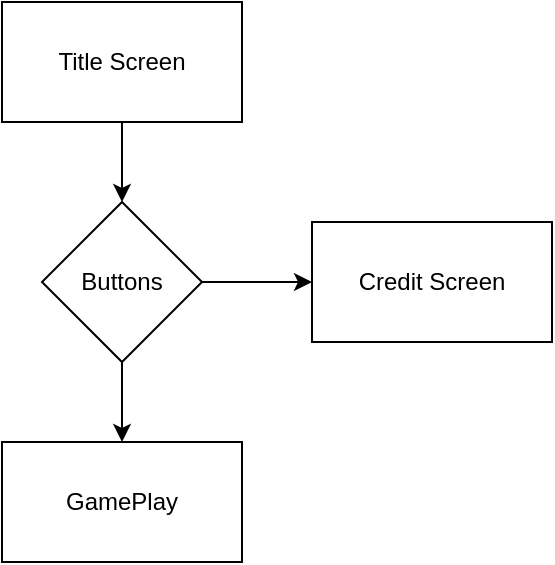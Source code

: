 <mxfile version="24.2.1" type="device">
  <diagram name="Page-1" id="xciqsUf9dGCY_LFa9zmJ">
    <mxGraphModel dx="1050" dy="557" grid="1" gridSize="10" guides="1" tooltips="1" connect="1" arrows="1" fold="1" page="1" pageScale="1" pageWidth="850" pageHeight="1100" math="0" shadow="0">
      <root>
        <mxCell id="0" />
        <mxCell id="1" parent="0" />
        <mxCell id="euy1Q944Mwge_UueiMNF-5" style="edgeStyle=orthogonalEdgeStyle;rounded=0;orthogonalLoop=1;jettySize=auto;html=1;entryX=0.5;entryY=0;entryDx=0;entryDy=0;" edge="1" parent="1" source="euy1Q944Mwge_UueiMNF-1" target="euy1Q944Mwge_UueiMNF-4">
          <mxGeometry relative="1" as="geometry" />
        </mxCell>
        <mxCell id="euy1Q944Mwge_UueiMNF-1" value="Title Screen" style="rounded=0;whiteSpace=wrap;html=1;" vertex="1" parent="1">
          <mxGeometry x="365" y="80" width="120" height="60" as="geometry" />
        </mxCell>
        <mxCell id="euy1Q944Mwge_UueiMNF-7" style="edgeStyle=orthogonalEdgeStyle;rounded=0;orthogonalLoop=1;jettySize=auto;html=1;entryX=0;entryY=0.5;entryDx=0;entryDy=0;" edge="1" parent="1" source="euy1Q944Mwge_UueiMNF-4" target="euy1Q944Mwge_UueiMNF-6">
          <mxGeometry relative="1" as="geometry" />
        </mxCell>
        <mxCell id="euy1Q944Mwge_UueiMNF-9" style="edgeStyle=orthogonalEdgeStyle;rounded=0;orthogonalLoop=1;jettySize=auto;html=1;entryX=0.5;entryY=0;entryDx=0;entryDy=0;" edge="1" parent="1" source="euy1Q944Mwge_UueiMNF-4" target="euy1Q944Mwge_UueiMNF-8">
          <mxGeometry relative="1" as="geometry" />
        </mxCell>
        <mxCell id="euy1Q944Mwge_UueiMNF-4" value="Buttons" style="rhombus;whiteSpace=wrap;html=1;" vertex="1" parent="1">
          <mxGeometry x="385" y="180" width="80" height="80" as="geometry" />
        </mxCell>
        <mxCell id="euy1Q944Mwge_UueiMNF-6" value="Credit Screen" style="rounded=0;whiteSpace=wrap;html=1;" vertex="1" parent="1">
          <mxGeometry x="520" y="190" width="120" height="60" as="geometry" />
        </mxCell>
        <mxCell id="euy1Q944Mwge_UueiMNF-8" value="GamePlay" style="rounded=0;whiteSpace=wrap;html=1;" vertex="1" parent="1">
          <mxGeometry x="365" y="300" width="120" height="60" as="geometry" />
        </mxCell>
      </root>
    </mxGraphModel>
  </diagram>
</mxfile>

